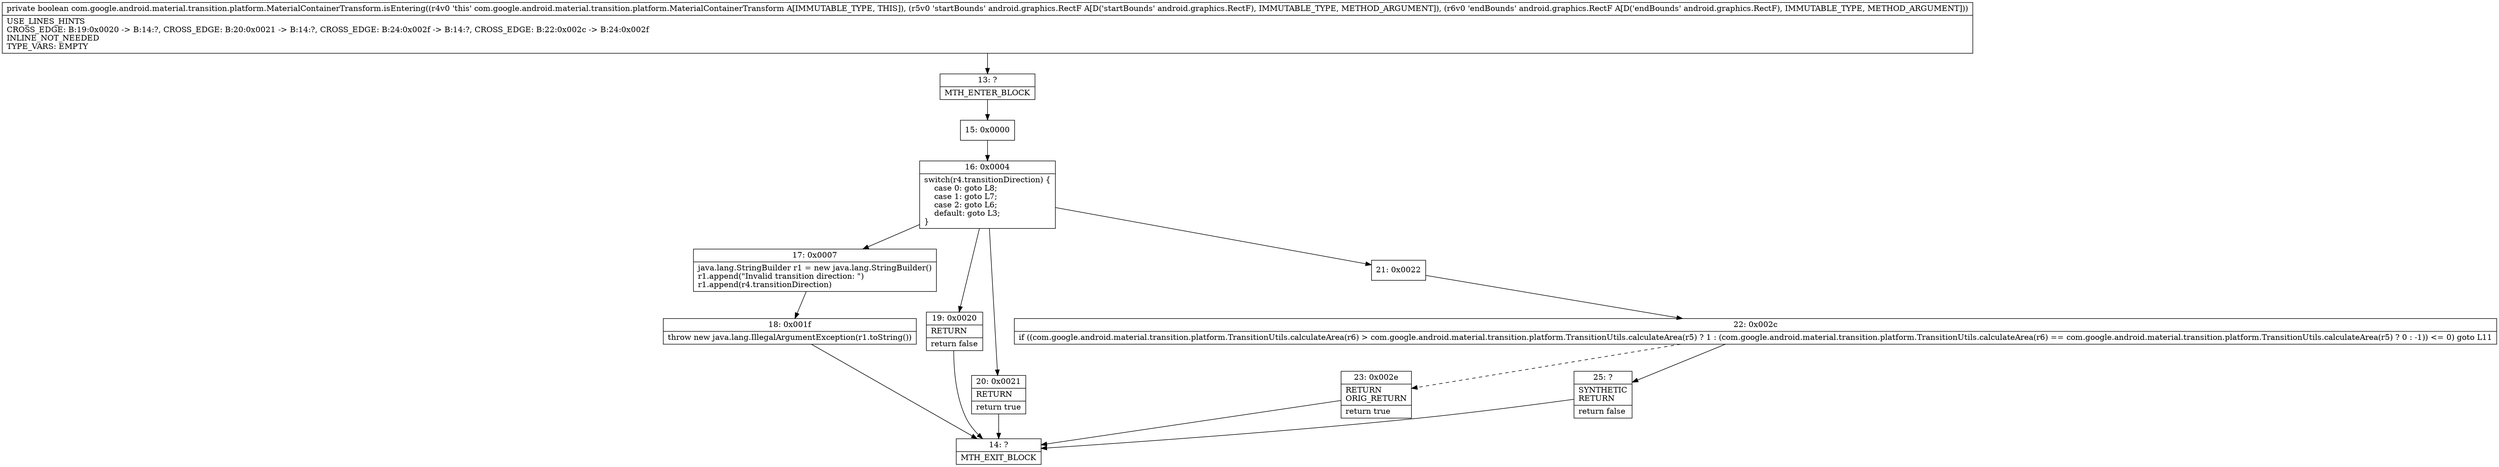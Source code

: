 digraph "CFG forcom.google.android.material.transition.platform.MaterialContainerTransform.isEntering(Landroid\/graphics\/RectF;Landroid\/graphics\/RectF;)Z" {
Node_13 [shape=record,label="{13\:\ ?|MTH_ENTER_BLOCK\l}"];
Node_15 [shape=record,label="{15\:\ 0x0000}"];
Node_16 [shape=record,label="{16\:\ 0x0004|switch(r4.transitionDirection) \{\l    case 0: goto L8;\l    case 1: goto L7;\l    case 2: goto L6;\l    default: goto L3;\l\}\l}"];
Node_17 [shape=record,label="{17\:\ 0x0007|java.lang.StringBuilder r1 = new java.lang.StringBuilder()\lr1.append(\"Invalid transition direction: \")\lr1.append(r4.transitionDirection)\l}"];
Node_18 [shape=record,label="{18\:\ 0x001f|throw new java.lang.IllegalArgumentException(r1.toString())\l}"];
Node_14 [shape=record,label="{14\:\ ?|MTH_EXIT_BLOCK\l}"];
Node_19 [shape=record,label="{19\:\ 0x0020|RETURN\l|return false\l}"];
Node_20 [shape=record,label="{20\:\ 0x0021|RETURN\l|return true\l}"];
Node_21 [shape=record,label="{21\:\ 0x0022}"];
Node_22 [shape=record,label="{22\:\ 0x002c|if ((com.google.android.material.transition.platform.TransitionUtils.calculateArea(r6) \> com.google.android.material.transition.platform.TransitionUtils.calculateArea(r5) ? 1 : (com.google.android.material.transition.platform.TransitionUtils.calculateArea(r6) == com.google.android.material.transition.platform.TransitionUtils.calculateArea(r5) ? 0 : \-1)) \<= 0) goto L11\l}"];
Node_23 [shape=record,label="{23\:\ 0x002e|RETURN\lORIG_RETURN\l|return true\l}"];
Node_25 [shape=record,label="{25\:\ ?|SYNTHETIC\lRETURN\l|return false\l}"];
MethodNode[shape=record,label="{private boolean com.google.android.material.transition.platform.MaterialContainerTransform.isEntering((r4v0 'this' com.google.android.material.transition.platform.MaterialContainerTransform A[IMMUTABLE_TYPE, THIS]), (r5v0 'startBounds' android.graphics.RectF A[D('startBounds' android.graphics.RectF), IMMUTABLE_TYPE, METHOD_ARGUMENT]), (r6v0 'endBounds' android.graphics.RectF A[D('endBounds' android.graphics.RectF), IMMUTABLE_TYPE, METHOD_ARGUMENT]))  | USE_LINES_HINTS\lCROSS_EDGE: B:19:0x0020 \-\> B:14:?, CROSS_EDGE: B:20:0x0021 \-\> B:14:?, CROSS_EDGE: B:24:0x002f \-\> B:14:?, CROSS_EDGE: B:22:0x002c \-\> B:24:0x002f\lINLINE_NOT_NEEDED\lTYPE_VARS: EMPTY\l}"];
MethodNode -> Node_13;Node_13 -> Node_15;
Node_15 -> Node_16;
Node_16 -> Node_17;
Node_16 -> Node_19;
Node_16 -> Node_20;
Node_16 -> Node_21;
Node_17 -> Node_18;
Node_18 -> Node_14;
Node_19 -> Node_14;
Node_20 -> Node_14;
Node_21 -> Node_22;
Node_22 -> Node_23[style=dashed];
Node_22 -> Node_25;
Node_23 -> Node_14;
Node_25 -> Node_14;
}

